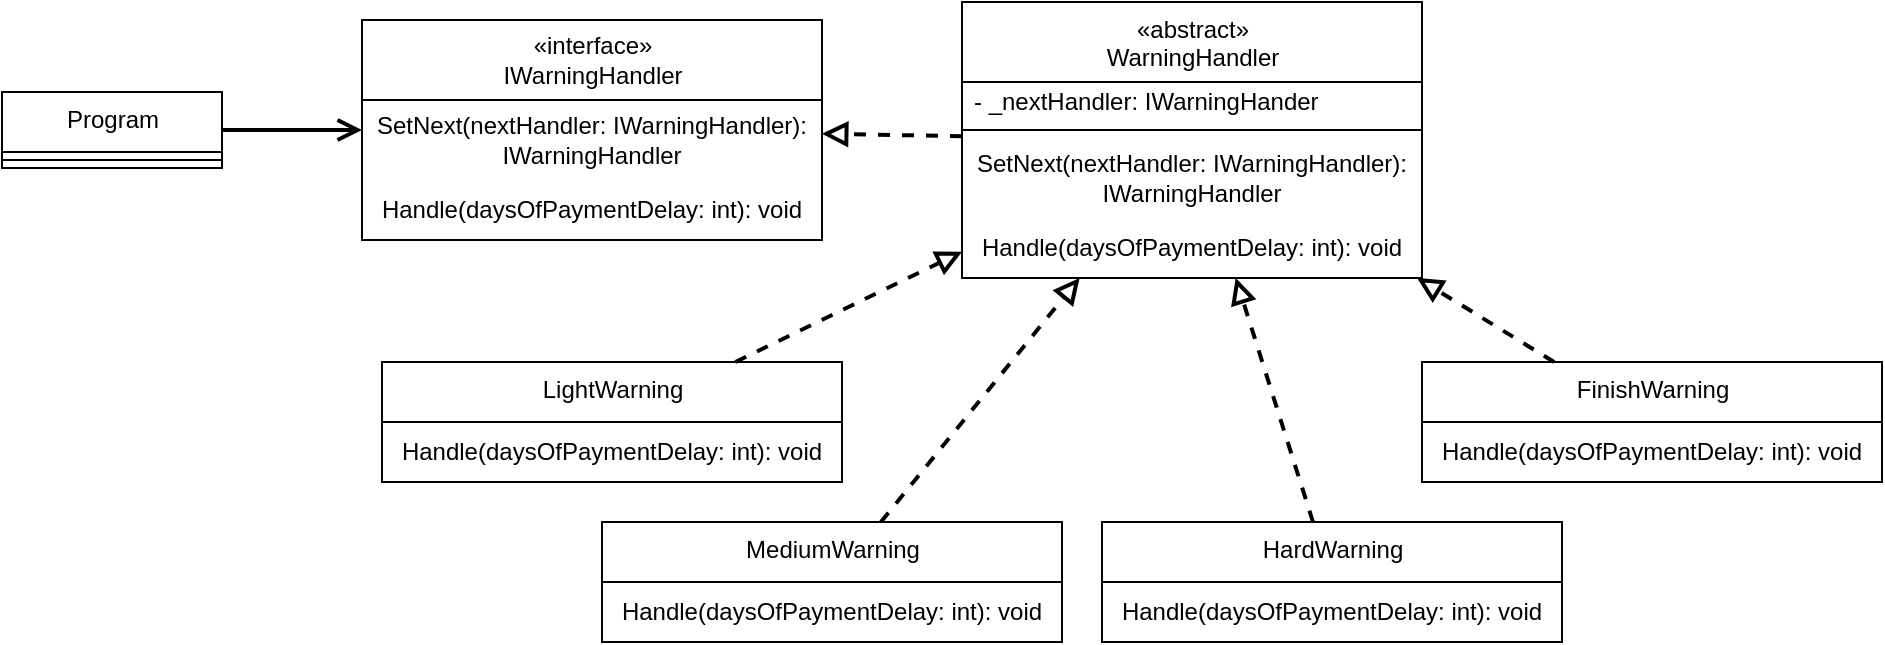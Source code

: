 <mxfile>
    <diagram id="n-HU4fG1coUEZPLs6XPE" name="Page-1">
        <mxGraphModel dx="1350" dy="690" grid="1" gridSize="10" guides="1" tooltips="1" connect="1" arrows="1" fold="1" page="1" pageScale="1" pageWidth="1169" pageHeight="827" math="0" shadow="0">
            <root>
                <mxCell id="0"/>
                <mxCell id="1" parent="0"/>
                <mxCell id="7" value="&lt;span style=&quot;font-weight: 400;&quot;&gt;«interface»&lt;br&gt;IWarningHandler&lt;br&gt;&lt;/span&gt;" style="swimlane;fontStyle=1;align=center;verticalAlign=middle;childLayout=stackLayout;horizontal=1;startSize=40;horizontalStack=0;resizeParent=1;resizeParentMax=0;resizeLast=0;collapsible=0;marginBottom=0;html=1;" parent="1" vertex="1">
                    <mxGeometry x="210" y="39" width="230" height="110" as="geometry"/>
                </mxCell>
                <mxCell id="8" value="SetNext(nextHandler: IWarningHandler):&lt;br&gt;IWarningHandler" style="text;html=1;strokeColor=none;fillColor=none;align=center;verticalAlign=middle;spacingLeft=4;spacingRight=4;overflow=hidden;rotatable=0;points=[[0,0.5],[1,0.5]];portConstraint=eastwest;" parent="7" vertex="1">
                    <mxGeometry y="40" width="230" height="40" as="geometry"/>
                </mxCell>
                <mxCell id="73" value="Handle(daysOfPaymentDelay: int): void" style="text;html=1;strokeColor=none;fillColor=none;align=center;verticalAlign=middle;spacingLeft=4;spacingRight=4;overflow=hidden;rotatable=0;points=[[0,0.5],[1,0.5]];portConstraint=eastwest;" vertex="1" parent="7">
                    <mxGeometry y="80" width="230" height="30" as="geometry"/>
                </mxCell>
                <mxCell id="25" value="Program" style="swimlane;fontStyle=0;align=center;verticalAlign=top;childLayout=stackLayout;horizontal=1;startSize=30;horizontalStack=0;resizeParent=1;resizeParentMax=0;resizeLast=0;collapsible=0;marginBottom=0;html=1;" parent="1" vertex="1">
                    <mxGeometry x="30" y="75" width="110" height="38" as="geometry"/>
                </mxCell>
                <mxCell id="30" value="" style="line;strokeWidth=1;fillColor=none;align=left;verticalAlign=middle;spacingTop=-1;spacingLeft=3;spacingRight=3;rotatable=0;labelPosition=right;points=[];portConstraint=eastwest;" parent="25" vertex="1">
                    <mxGeometry y="30" width="110" height="8" as="geometry"/>
                </mxCell>
                <mxCell id="36" value="" style="endArrow=open;startArrow=none;endFill=0;startFill=0;endSize=8;html=1;verticalAlign=bottom;labelBackgroundColor=none;strokeWidth=2;sketch=0;" parent="1" source="25" target="7" edge="1">
                    <mxGeometry width="160" relative="1" as="geometry">
                        <mxPoint x="550" y="115" as="sourcePoint"/>
                        <mxPoint x="710" y="115" as="targetPoint"/>
                    </mxGeometry>
                </mxCell>
                <mxCell id="37" value="«abstract»&lt;br&gt;WarningHandler" style="swimlane;fontStyle=0;align=center;verticalAlign=top;childLayout=stackLayout;horizontal=1;startSize=40;horizontalStack=0;resizeParent=1;resizeParentMax=0;resizeLast=0;collapsible=0;marginBottom=0;html=1;" parent="1" vertex="1">
                    <mxGeometry x="510" y="30" width="230" height="138" as="geometry"/>
                </mxCell>
                <mxCell id="41" value="- _nextHandler: IWarningHander" style="text;html=1;strokeColor=none;fillColor=none;align=left;verticalAlign=middle;spacingLeft=4;spacingRight=4;overflow=hidden;rotatable=0;points=[[0,0.5],[1,0.5]];portConstraint=eastwest;" parent="37" vertex="1">
                    <mxGeometry y="40" width="230" height="20" as="geometry"/>
                </mxCell>
                <mxCell id="42" value="" style="line;strokeWidth=1;fillColor=none;align=left;verticalAlign=middle;spacingTop=-1;spacingLeft=3;spacingRight=3;rotatable=0;labelPosition=right;points=[];portConstraint=eastwest;" parent="37" vertex="1">
                    <mxGeometry y="60" width="230" height="8" as="geometry"/>
                </mxCell>
                <mxCell id="74" value="SetNext(nextHandler: IWarningHandler):&lt;br&gt;IWarningHandler" style="text;html=1;strokeColor=none;fillColor=none;align=center;verticalAlign=middle;spacingLeft=4;spacingRight=4;overflow=hidden;rotatable=0;points=[[0,0.5],[1,0.5]];portConstraint=eastwest;" vertex="1" parent="37">
                    <mxGeometry y="68" width="230" height="40" as="geometry"/>
                </mxCell>
                <mxCell id="75" value="Handle(daysOfPaymentDelay: int): void" style="text;html=1;strokeColor=none;fillColor=none;align=center;verticalAlign=middle;spacingLeft=4;spacingRight=4;overflow=hidden;rotatable=0;points=[[0,0.5],[1,0.5]];portConstraint=eastwest;" vertex="1" parent="37">
                    <mxGeometry y="108" width="230" height="30" as="geometry"/>
                </mxCell>
                <mxCell id="62" value="" style="endArrow=block;startArrow=none;endFill=0;startFill=0;endSize=8;html=1;verticalAlign=bottom;dashed=1;labelBackgroundColor=none;sketch=0;strokeWidth=2;" parent="1" source="37" target="7" edge="1">
                    <mxGeometry width="160" relative="1" as="geometry">
                        <mxPoint x="510" y="230" as="sourcePoint"/>
                        <mxPoint x="140" y="330" as="targetPoint"/>
                    </mxGeometry>
                </mxCell>
                <mxCell id="76" value="LightWarning" style="swimlane;fontStyle=0;align=center;verticalAlign=top;childLayout=stackLayout;horizontal=1;startSize=30;horizontalStack=0;resizeParent=1;resizeParentMax=0;resizeLast=0;collapsible=0;marginBottom=0;html=1;" vertex="1" parent="1">
                    <mxGeometry x="220" y="210" width="230" height="60" as="geometry"/>
                </mxCell>
                <mxCell id="80" value="Handle(daysOfPaymentDelay: int): void" style="text;html=1;strokeColor=none;fillColor=none;align=center;verticalAlign=middle;spacingLeft=4;spacingRight=4;overflow=hidden;rotatable=0;points=[[0,0.5],[1,0.5]];portConstraint=eastwest;" vertex="1" parent="76">
                    <mxGeometry y="30" width="230" height="30" as="geometry"/>
                </mxCell>
                <mxCell id="81" value="" style="endArrow=block;startArrow=none;endFill=0;startFill=0;endSize=8;html=1;verticalAlign=bottom;dashed=1;labelBackgroundColor=none;sketch=0;strokeWidth=2;" edge="1" parent="1" source="76" target="37">
                    <mxGeometry width="160" relative="1" as="geometry">
                        <mxPoint x="520" y="107.083" as="sourcePoint"/>
                        <mxPoint x="450" y="105.917" as="targetPoint"/>
                    </mxGeometry>
                </mxCell>
                <mxCell id="82" value="MediumWarning" style="swimlane;fontStyle=0;align=center;verticalAlign=top;childLayout=stackLayout;horizontal=1;startSize=30;horizontalStack=0;resizeParent=1;resizeParentMax=0;resizeLast=0;collapsible=0;marginBottom=0;html=1;" vertex="1" parent="1">
                    <mxGeometry x="330" y="290" width="230" height="60" as="geometry"/>
                </mxCell>
                <mxCell id="83" value="Handle(daysOfPaymentDelay: int): void" style="text;html=1;strokeColor=none;fillColor=none;align=center;verticalAlign=middle;spacingLeft=4;spacingRight=4;overflow=hidden;rotatable=0;points=[[0,0.5],[1,0.5]];portConstraint=eastwest;" vertex="1" parent="82">
                    <mxGeometry y="30" width="230" height="30" as="geometry"/>
                </mxCell>
                <mxCell id="84" value="" style="endArrow=block;startArrow=none;endFill=0;startFill=0;endSize=8;html=1;verticalAlign=bottom;dashed=1;labelBackgroundColor=none;sketch=0;strokeWidth=2;" edge="1" parent="1" source="82" target="37">
                    <mxGeometry width="160" relative="1" as="geometry">
                        <mxPoint x="325.807" y="240" as="sourcePoint"/>
                        <mxPoint x="520" y="157.724" as="targetPoint"/>
                    </mxGeometry>
                </mxCell>
                <mxCell id="85" value="FinishWarning" style="swimlane;fontStyle=0;align=center;verticalAlign=top;childLayout=stackLayout;horizontal=1;startSize=30;horizontalStack=0;resizeParent=1;resizeParentMax=0;resizeLast=0;collapsible=0;marginBottom=0;html=1;" vertex="1" parent="1">
                    <mxGeometry x="740" y="210" width="230" height="60" as="geometry"/>
                </mxCell>
                <mxCell id="86" value="Handle(daysOfPaymentDelay: int): void" style="text;html=1;strokeColor=none;fillColor=none;align=center;verticalAlign=middle;spacingLeft=4;spacingRight=4;overflow=hidden;rotatable=0;points=[[0,0.5],[1,0.5]];portConstraint=eastwest;" vertex="1" parent="85">
                    <mxGeometry y="30" width="230" height="30" as="geometry"/>
                </mxCell>
                <mxCell id="87" value="HardWarning" style="swimlane;fontStyle=0;align=center;verticalAlign=top;childLayout=stackLayout;horizontal=1;startSize=30;horizontalStack=0;resizeParent=1;resizeParentMax=0;resizeLast=0;collapsible=0;marginBottom=0;html=1;" vertex="1" parent="1">
                    <mxGeometry x="580" y="290" width="230" height="60" as="geometry"/>
                </mxCell>
                <mxCell id="88" value="Handle(daysOfPaymentDelay: int): void" style="text;html=1;strokeColor=none;fillColor=none;align=center;verticalAlign=middle;spacingLeft=4;spacingRight=4;overflow=hidden;rotatable=0;points=[[0,0.5],[1,0.5]];portConstraint=eastwest;" vertex="1" parent="87">
                    <mxGeometry y="30" width="230" height="30" as="geometry"/>
                </mxCell>
                <mxCell id="89" value="" style="endArrow=block;startArrow=none;endFill=0;startFill=0;endSize=8;html=1;verticalAlign=bottom;dashed=1;labelBackgroundColor=none;sketch=0;strokeWidth=2;" edge="1" parent="1" source="87" target="37">
                    <mxGeometry width="160" relative="1" as="geometry">
                        <mxPoint x="453.507" y="300" as="sourcePoint"/>
                        <mxPoint x="569.434" y="178" as="targetPoint"/>
                    </mxGeometry>
                </mxCell>
                <mxCell id="90" value="" style="endArrow=block;startArrow=none;endFill=0;startFill=0;endSize=8;html=1;verticalAlign=bottom;dashed=1;labelBackgroundColor=none;sketch=0;strokeWidth=2;" edge="1" parent="1" source="85" target="37">
                    <mxGeometry width="160" relative="1" as="geometry">
                        <mxPoint x="669.57" y="300" as="sourcePoint"/>
                        <mxPoint x="647.489" y="178" as="targetPoint"/>
                    </mxGeometry>
                </mxCell>
            </root>
        </mxGraphModel>
    </diagram>
</mxfile>
